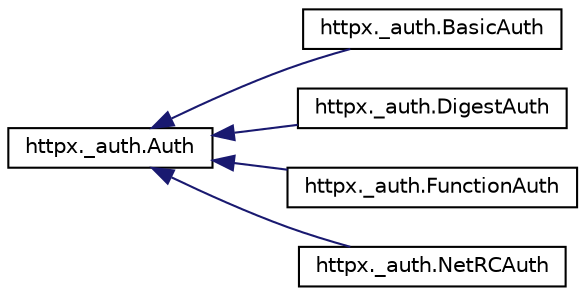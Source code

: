 digraph "Graphical Class Hierarchy"
{
 // LATEX_PDF_SIZE
  edge [fontname="Helvetica",fontsize="10",labelfontname="Helvetica",labelfontsize="10"];
  node [fontname="Helvetica",fontsize="10",shape=record];
  rankdir="LR";
  Node0 [label="httpx._auth.Auth",height=0.2,width=0.4,color="black", fillcolor="white", style="filled",URL="$classhttpx_1_1__auth_1_1Auth.html",tooltip=" "];
  Node0 -> Node1 [dir="back",color="midnightblue",fontsize="10",style="solid",fontname="Helvetica"];
  Node1 [label="httpx._auth.BasicAuth",height=0.2,width=0.4,color="black", fillcolor="white", style="filled",URL="$classhttpx_1_1__auth_1_1BasicAuth.html",tooltip=" "];
  Node0 -> Node2 [dir="back",color="midnightblue",fontsize="10",style="solid",fontname="Helvetica"];
  Node2 [label="httpx._auth.DigestAuth",height=0.2,width=0.4,color="black", fillcolor="white", style="filled",URL="$classhttpx_1_1__auth_1_1DigestAuth.html",tooltip=" "];
  Node0 -> Node3 [dir="back",color="midnightblue",fontsize="10",style="solid",fontname="Helvetica"];
  Node3 [label="httpx._auth.FunctionAuth",height=0.2,width=0.4,color="black", fillcolor="white", style="filled",URL="$classhttpx_1_1__auth_1_1FunctionAuth.html",tooltip=" "];
  Node0 -> Node4 [dir="back",color="midnightblue",fontsize="10",style="solid",fontname="Helvetica"];
  Node4 [label="httpx._auth.NetRCAuth",height=0.2,width=0.4,color="black", fillcolor="white", style="filled",URL="$classhttpx_1_1__auth_1_1NetRCAuth.html",tooltip=" "];
}
